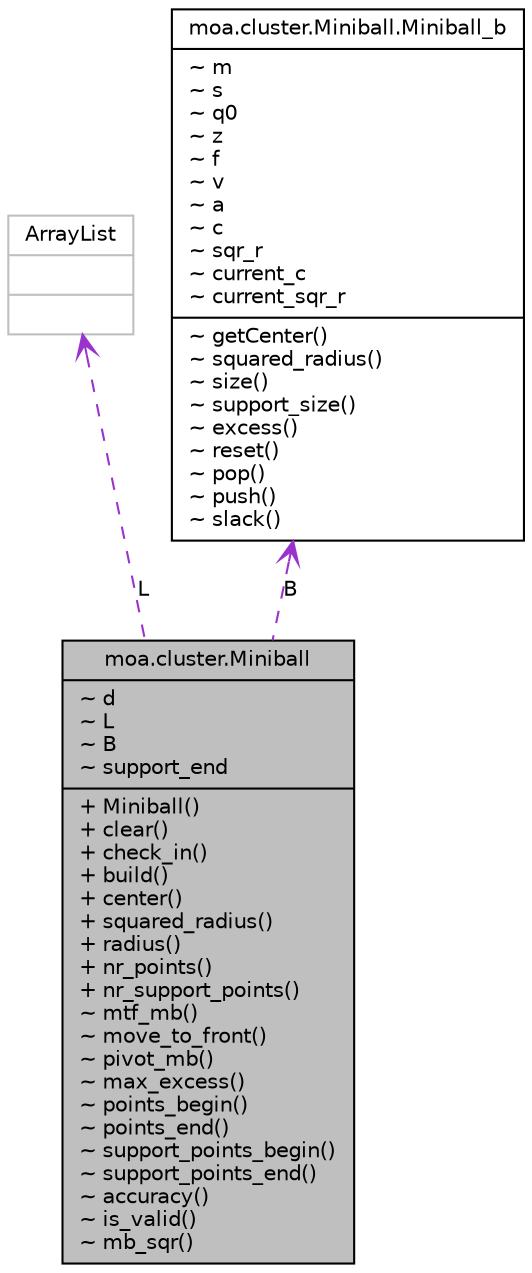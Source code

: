 digraph G
{
  edge [fontname="Helvetica",fontsize="10",labelfontname="Helvetica",labelfontsize="10"];
  node [fontname="Helvetica",fontsize="10",shape=record];
  Node1 [label="{moa.cluster.Miniball\n|~ d\l~ L\l~ B\l~ support_end\l|+ Miniball()\l+ clear()\l+ check_in()\l+ build()\l+ center()\l+ squared_radius()\l+ radius()\l+ nr_points()\l+ nr_support_points()\l~ mtf_mb()\l~ move_to_front()\l~ pivot_mb()\l~ max_excess()\l~ points_begin()\l~ points_end()\l~ support_points_begin()\l~ support_points_end()\l~ accuracy()\l~ is_valid()\l~ mb_sqr()\l}",height=0.2,width=0.4,color="black", fillcolor="grey75", style="filled" fontcolor="black"];
  Node2 -> Node1 [dir=back,color="darkorchid3",fontsize="10",style="dashed",label="L",arrowtail="open",fontname="Helvetica"];
  Node2 [label="{ArrayList\n||}",height=0.2,width=0.4,color="grey75", fillcolor="white", style="filled"];
  Node3 -> Node1 [dir=back,color="darkorchid3",fontsize="10",style="dashed",label="B",arrowtail="open",fontname="Helvetica"];
  Node3 [label="{moa.cluster.Miniball.Miniball_b\n|~ m\l~ s\l~ q0\l~ z\l~ f\l~ v\l~ a\l~ c\l~ sqr_r\l~ current_c\l~ current_sqr_r\l|~ getCenter()\l~ squared_radius()\l~ size()\l~ support_size()\l~ excess()\l~ reset()\l~ pop()\l~ push()\l~ slack()\l}",height=0.2,width=0.4,color="black", fillcolor="white", style="filled",URL="$classmoa_1_1cluster_1_1Miniball_1_1Miniball__b.html"];
}
